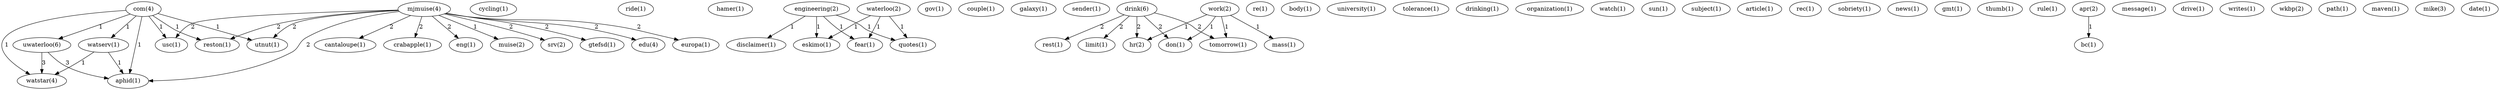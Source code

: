 digraph G {
  com [ label="com(4)" ];
  watserv [ label="watserv(1)" ];
  reston [ label="reston(1)" ];
  utnut [ label="utnut(1)" ];
  usc [ label="usc(1)" ];
  uwaterloo [ label="uwaterloo(6)" ];
  watstar [ label="watstar(4)" ];
  aphid [ label="aphid(1)" ];
  cycling [ label="cycling(1)" ];
  ride [ label="ride(1)" ];
  hamer [ label="hamer(1)" ];
  engineering [ label="engineering(2)" ];
  disclaimer [ label="disclaimer(1)" ];
  fear [ label="fear(1)" ];
  eskimo [ label="eskimo(1)" ];
  quotes [ label="quotes(1)" ];
  gov [ label="gov(1)" ];
  couple [ label="couple(1)" ];
  galaxy [ label="galaxy(1)" ];
  sender [ label="sender(1)" ];
  mjmuise [ label="mjmuise(4)" ];
  europa [ label="europa(1)" ];
  cantaloupe [ label="cantaloupe(1)" ];
  crabapple [ label="crabapple(1)" ];
  eng [ label="eng(1)" ];
  muise [ label="muise(2)" ];
  srv [ label="srv(2)" ];
  gtefsd [ label="gtefsd(1)" ];
  edu [ label="edu(4)" ];
  drink [ label="drink(6)" ];
  rest [ label="rest(1)" ];
  tomorrow [ label="tomorrow(1)" ];
  limit [ label="limit(1)" ];
  don [ label="don(1)" ];
  hr [ label="hr(2)" ];
  re [ label="re(1)" ];
  body [ label="body(1)" ];
  university [ label="university(1)" ];
  tolerance [ label="tolerance(1)" ];
  drinking [ label="drinking(1)" ];
  organization [ label="organization(1)" ];
  watch [ label="watch(1)" ];
  sun [ label="sun(1)" ];
  work [ label="work(2)" ];
  mass [ label="mass(1)" ];
  waterloo [ label="waterloo(2)" ];
  subject [ label="subject(1)" ];
  article [ label="article(1)" ];
  rec [ label="rec(1)" ];
  sobriety [ label="sobriety(1)" ];
  news [ label="news(1)" ];
  gmt [ label="gmt(1)" ];
  thumb [ label="thumb(1)" ];
  rule [ label="rule(1)" ];
  apr [ label="apr(2)" ];
  bc [ label="bc(1)" ];
  message [ label="message(1)" ];
  drive [ label="drive(1)" ];
  writes [ label="writes(1)" ];
  wkbp [ label="wkbp(2)" ];
  path [ label="path(1)" ];
  maven [ label="maven(1)" ];
  mike [ label="mike(3)" ];
  date [ label="date(1)" ];
  com -> watserv [ label="1" ];
  com -> reston [ label="1" ];
  com -> utnut [ label="1" ];
  com -> usc [ label="1" ];
  com -> uwaterloo [ label="1" ];
  com -> watstar [ label="1" ];
  com -> aphid [ label="1" ];
  watserv -> watstar [ label="1" ];
  watserv -> aphid [ label="1" ];
  engineering -> disclaimer [ label="1" ];
  engineering -> fear [ label="1" ];
  engineering -> eskimo [ label="1" ];
  engineering -> quotes [ label="1" ];
  mjmuise -> europa [ label="2" ];
  mjmuise -> reston [ label="2" ];
  mjmuise -> cantaloupe [ label="2" ];
  mjmuise -> crabapple [ label="2" ];
  mjmuise -> eng [ label="2" ];
  mjmuise -> muise [ label="1" ];
  mjmuise -> utnut [ label="2" ];
  mjmuise -> usc [ label="2" ];
  mjmuise -> aphid [ label="2" ];
  mjmuise -> srv [ label="2" ];
  mjmuise -> gtefsd [ label="2" ];
  mjmuise -> edu [ label="2" ];
  drink -> rest [ label="2" ];
  drink -> tomorrow [ label="2" ];
  drink -> limit [ label="2" ];
  drink -> don [ label="2" ];
  drink -> hr [ label="2" ];
  work -> tomorrow [ label="1" ];
  work -> don [ label="1" ];
  work -> hr [ label="1" ];
  work -> mass [ label="1" ];
  waterloo -> fear [ label="1" ];
  waterloo -> eskimo [ label="1" ];
  waterloo -> quotes [ label="1" ];
  uwaterloo -> watstar [ label="3" ];
  uwaterloo -> aphid [ label="3" ];
  apr -> bc [ label="1" ];
}
